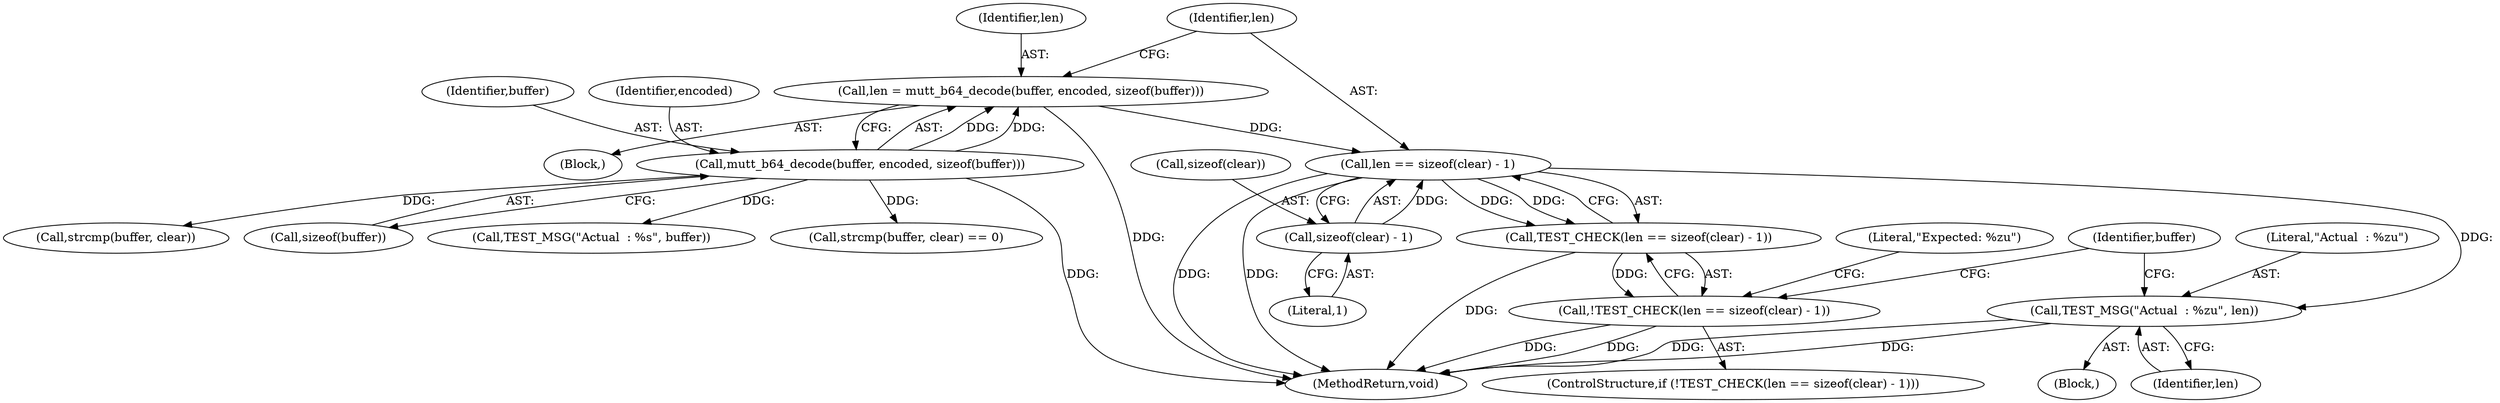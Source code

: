 digraph "0_neomutt_6f163e07ae68654d7ac5268cbb7565f6df79ad85_3@API" {
"1000115" [label="(Call,len == sizeof(clear) - 1)"];
"1000105" [label="(Call,len = mutt_b64_decode(buffer, encoded, sizeof(buffer)))"];
"1000107" [label="(Call,mutt_b64_decode(buffer, encoded, sizeof(buffer)))"];
"1000117" [label="(Call,sizeof(clear) - 1)"];
"1000114" [label="(Call,TEST_CHECK(len == sizeof(clear) - 1))"];
"1000113" [label="(Call,!TEST_CHECK(len == sizeof(clear) - 1))"];
"1000128" [label="(Call,TEST_MSG(\"Actual  : %zu\", len))"];
"1000105" [label="(Call,len = mutt_b64_decode(buffer, encoded, sizeof(buffer)))"];
"1000123" [label="(Literal,\"Expected: %zu\")"];
"1000113" [label="(Call,!TEST_CHECK(len == sizeof(clear) - 1))"];
"1000130" [label="(Identifier,len)"];
"1000140" [label="(Call,strcmp(buffer, clear))"];
"1000115" [label="(Call,len == sizeof(clear) - 1)"];
"1000114" [label="(Call,TEST_CHECK(len == sizeof(clear) - 1))"];
"1000116" [label="(Identifier,len)"];
"1000148" [label="(Call,TEST_MSG(\"Actual  : %s\", buffer))"];
"1000117" [label="(Call,sizeof(clear) - 1)"];
"1000108" [label="(Identifier,buffer)"];
"1000109" [label="(Identifier,encoded)"];
"1000128" [label="(Call,TEST_MSG(\"Actual  : %zu\", len))"];
"1000112" [label="(ControlStructure,if (!TEST_CHECK(len == sizeof(clear) - 1)))"];
"1000139" [label="(Call,strcmp(buffer, clear) == 0)"];
"1000106" [label="(Identifier,len)"];
"1000120" [label="(Literal,1)"];
"1000151" [label="(MethodReturn,void)"];
"1000110" [label="(Call,sizeof(buffer))"];
"1000107" [label="(Call,mutt_b64_decode(buffer, encoded, sizeof(buffer)))"];
"1000129" [label="(Literal,\"Actual  : %zu\")"];
"1000133" [label="(Identifier,buffer)"];
"1000118" [label="(Call,sizeof(clear))"];
"1000121" [label="(Block,)"];
"1000102" [label="(Block,)"];
"1000115" -> "1000114"  [label="AST: "];
"1000115" -> "1000117"  [label="CFG: "];
"1000116" -> "1000115"  [label="AST: "];
"1000117" -> "1000115"  [label="AST: "];
"1000114" -> "1000115"  [label="CFG: "];
"1000115" -> "1000151"  [label="DDG: "];
"1000115" -> "1000151"  [label="DDG: "];
"1000115" -> "1000114"  [label="DDG: "];
"1000115" -> "1000114"  [label="DDG: "];
"1000105" -> "1000115"  [label="DDG: "];
"1000117" -> "1000115"  [label="DDG: "];
"1000115" -> "1000128"  [label="DDG: "];
"1000105" -> "1000102"  [label="AST: "];
"1000105" -> "1000107"  [label="CFG: "];
"1000106" -> "1000105"  [label="AST: "];
"1000107" -> "1000105"  [label="AST: "];
"1000116" -> "1000105"  [label="CFG: "];
"1000105" -> "1000151"  [label="DDG: "];
"1000107" -> "1000105"  [label="DDG: "];
"1000107" -> "1000105"  [label="DDG: "];
"1000107" -> "1000110"  [label="CFG: "];
"1000108" -> "1000107"  [label="AST: "];
"1000109" -> "1000107"  [label="AST: "];
"1000110" -> "1000107"  [label="AST: "];
"1000107" -> "1000151"  [label="DDG: "];
"1000107" -> "1000139"  [label="DDG: "];
"1000107" -> "1000140"  [label="DDG: "];
"1000107" -> "1000148"  [label="DDG: "];
"1000117" -> "1000120"  [label="CFG: "];
"1000118" -> "1000117"  [label="AST: "];
"1000120" -> "1000117"  [label="AST: "];
"1000114" -> "1000113"  [label="AST: "];
"1000113" -> "1000114"  [label="CFG: "];
"1000114" -> "1000151"  [label="DDG: "];
"1000114" -> "1000113"  [label="DDG: "];
"1000113" -> "1000112"  [label="AST: "];
"1000123" -> "1000113"  [label="CFG: "];
"1000133" -> "1000113"  [label="CFG: "];
"1000113" -> "1000151"  [label="DDG: "];
"1000113" -> "1000151"  [label="DDG: "];
"1000128" -> "1000121"  [label="AST: "];
"1000128" -> "1000130"  [label="CFG: "];
"1000129" -> "1000128"  [label="AST: "];
"1000130" -> "1000128"  [label="AST: "];
"1000133" -> "1000128"  [label="CFG: "];
"1000128" -> "1000151"  [label="DDG: "];
"1000128" -> "1000151"  [label="DDG: "];
}
